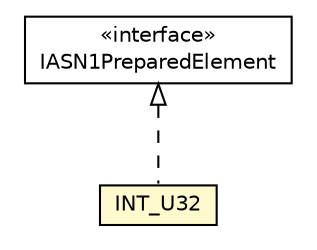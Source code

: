 #!/usr/local/bin/dot
#
# Class diagram 
# Generated by UMLGraph version R5_6-24-gf6e263 (http://www.umlgraph.org/)
#

digraph G {
	edge [fontname="Helvetica",fontsize=10,labelfontname="Helvetica",labelfontsize=10];
	node [fontname="Helvetica",fontsize=10,shape=plaintext];
	nodesep=0.25;
	ranksep=0.5;
	// org.universAAL.lddi.lib.ieeex73std.org.bn.coders.IASN1PreparedElement
	c185264 [label=<<table title="org.universAAL.lddi.lib.ieeex73std.org.bn.coders.IASN1PreparedElement" border="0" cellborder="1" cellspacing="0" cellpadding="2" port="p" href="../../org/bn/coders/IASN1PreparedElement.html">
		<tr><td><table border="0" cellspacing="0" cellpadding="1">
<tr><td align="center" balign="center"> &#171;interface&#187; </td></tr>
<tr><td align="center" balign="center"> IASN1PreparedElement </td></tr>
		</table></td></tr>
		</table>>, URL="../../org/bn/coders/IASN1PreparedElement.html", fontname="Helvetica", fontcolor="black", fontsize=10.0];
	// org.universAAL.lddi.lib.ieeex73std.x73.p20601.INT_U32
	c185488 [label=<<table title="org.universAAL.lddi.lib.ieeex73std.x73.p20601.INT_U32" border="0" cellborder="1" cellspacing="0" cellpadding="2" port="p" bgcolor="lemonChiffon" href="./INT_U32.html">
		<tr><td><table border="0" cellspacing="0" cellpadding="1">
<tr><td align="center" balign="center"> INT_U32 </td></tr>
		</table></td></tr>
		</table>>, URL="./INT_U32.html", fontname="Helvetica", fontcolor="black", fontsize=10.0];
	//org.universAAL.lddi.lib.ieeex73std.x73.p20601.INT_U32 implements org.universAAL.lddi.lib.ieeex73std.org.bn.coders.IASN1PreparedElement
	c185264:p -> c185488:p [dir=back,arrowtail=empty,style=dashed];
}

